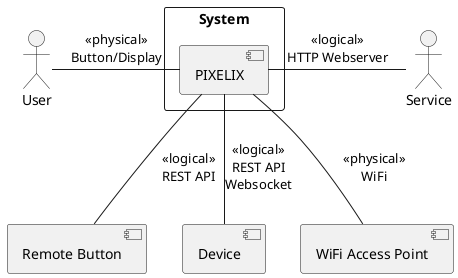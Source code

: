 @startuml

rectangle "System" {
    component "PIXELIX" as system
}

actor "User" as user
actor "Service" as service
component "Remote Button" as remoteButton
component "Device" as device
component "WiFi Access Point" as wifiAP

user - system: <<physical>>\nButton/Display
system -- remoteButton: <<logical>>\nREST API
system -- device: <<logical>>\nREST API\nWebsocket
system - service: <<logical>>\nHTTP Webserver
system -- wifiAP: <<physical>>\nWiFi

@enduml